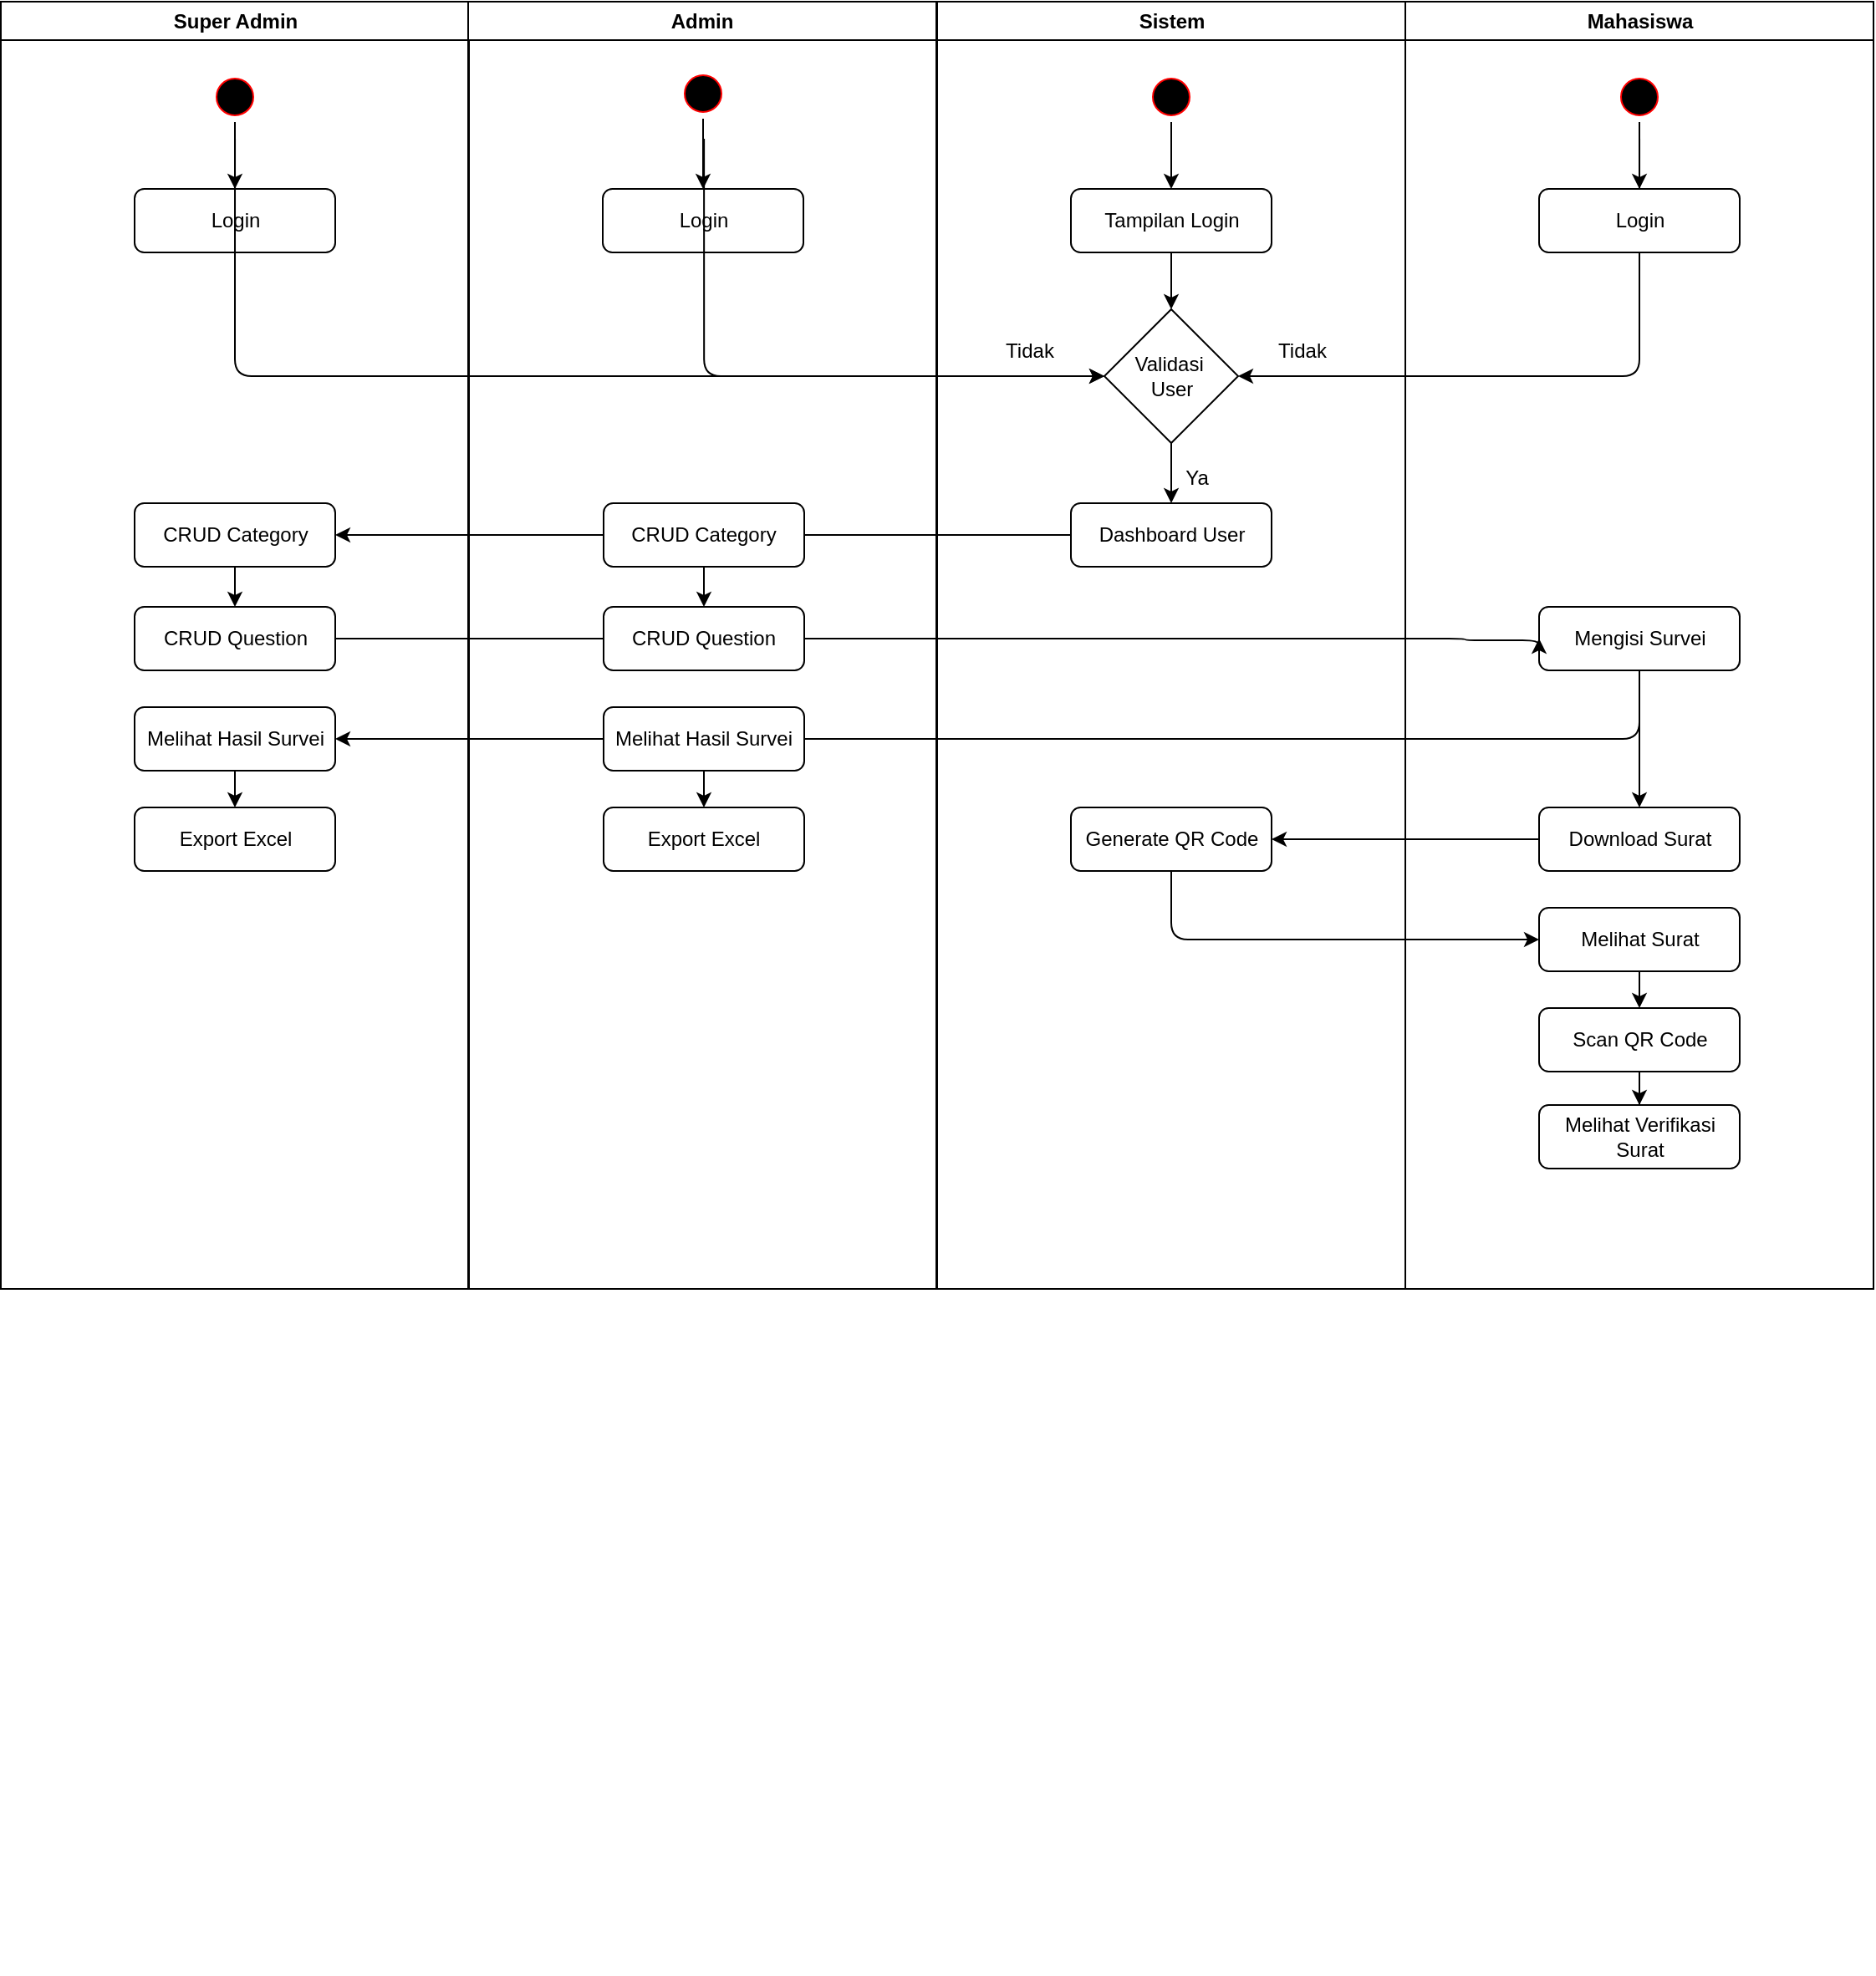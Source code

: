<mxfile version="27.0.3">
  <diagram name="Page-1" id="e7e014a7-5840-1c2e-5031-d8a46d1fe8dd">
    <mxGraphModel dx="2180" dy="1078" grid="1" gridSize="10" guides="1" tooltips="1" connect="1" arrows="1" fold="1" page="1" pageScale="1" pageWidth="1169" pageHeight="826" background="none" math="0" shadow="0">
      <root>
        <mxCell id="0" />
        <mxCell id="1" parent="0" />
        <mxCell id="RnohNFTsDg4OLMfb260g-79" value="" style="group" vertex="1" connectable="0" parent="1">
          <mxGeometry x="164.5" y="128" width="1120" height="1180" as="geometry" />
        </mxCell>
        <mxCell id="RnohNFTsDg4OLMfb260g-80" value="" style="group" vertex="1" connectable="0" parent="RnohNFTsDg4OLMfb260g-79">
          <mxGeometry width="1120" height="1180" as="geometry" />
        </mxCell>
        <mxCell id="2" value="Super Admin" style="swimlane;whiteSpace=wrap" parent="RnohNFTsDg4OLMfb260g-80" vertex="1">
          <mxGeometry width="280" height="770" as="geometry" />
        </mxCell>
        <mxCell id="RnohNFTsDg4OLMfb260g-60" value="" style="edgeStyle=orthogonalEdgeStyle;rounded=0;orthogonalLoop=1;jettySize=auto;html=1;" edge="1" parent="2" source="RnohNFTsDg4OLMfb260g-61" target="RnohNFTsDg4OLMfb260g-62">
          <mxGeometry relative="1" as="geometry" />
        </mxCell>
        <mxCell id="RnohNFTsDg4OLMfb260g-61" value="" style="ellipse;shape=startState;fillColor=#000000;strokeColor=#ff0000;" vertex="1" parent="2">
          <mxGeometry x="125" y="42" width="30" height="30" as="geometry" />
        </mxCell>
        <mxCell id="RnohNFTsDg4OLMfb260g-62" value="Login" style="rounded=1;whiteSpace=wrap;html=1;" vertex="1" parent="2">
          <mxGeometry x="80" y="112" width="120" height="38" as="geometry" />
        </mxCell>
        <mxCell id="RnohNFTsDg4OLMfb260g-102" value="" style="edgeStyle=orthogonalEdgeStyle;rounded=0;orthogonalLoop=1;jettySize=auto;html=1;" edge="1" source="RnohNFTsDg4OLMfb260g-103" target="RnohNFTsDg4OLMfb260g-104" parent="2">
          <mxGeometry relative="1" as="geometry" />
        </mxCell>
        <mxCell id="RnohNFTsDg4OLMfb260g-105" value="" style="edgeStyle=orthogonalEdgeStyle;rounded=0;orthogonalLoop=1;jettySize=auto;html=1;" edge="1" source="RnohNFTsDg4OLMfb260g-106" target="RnohNFTsDg4OLMfb260g-107" parent="2">
          <mxGeometry relative="1" as="geometry" />
        </mxCell>
        <mxCell id="RnohNFTsDg4OLMfb260g-103" value="CRUD Category" style="rounded=1;whiteSpace=wrap;html=1;" vertex="1" parent="2">
          <mxGeometry x="80" y="300" width="120" height="38" as="geometry" />
        </mxCell>
        <mxCell id="RnohNFTsDg4OLMfb260g-104" value="CRUD Question" style="rounded=1;whiteSpace=wrap;html=1;" vertex="1" parent="2">
          <mxGeometry x="80" y="362" width="120" height="38" as="geometry" />
        </mxCell>
        <mxCell id="RnohNFTsDg4OLMfb260g-106" value="Melihat Hasil Survei" style="rounded=1;whiteSpace=wrap;html=1;" vertex="1" parent="2">
          <mxGeometry x="80" y="422" width="120" height="38" as="geometry" />
        </mxCell>
        <mxCell id="RnohNFTsDg4OLMfb260g-107" value="Export Excel" style="rounded=1;whiteSpace=wrap;html=1;" vertex="1" parent="2">
          <mxGeometry x="80" y="482" width="120" height="38" as="geometry" />
        </mxCell>
        <mxCell id="3" value="Admin" style="swimlane;whiteSpace=wrap" parent="RnohNFTsDg4OLMfb260g-80" vertex="1">
          <mxGeometry x="279.5" width="280" height="770" as="geometry" />
        </mxCell>
        <mxCell id="RnohNFTsDg4OLMfb260g-53" value="" style="edgeStyle=orthogonalEdgeStyle;rounded=0;orthogonalLoop=1;jettySize=auto;html=1;" edge="1" parent="3" source="13" target="RnohNFTsDg4OLMfb260g-52">
          <mxGeometry relative="1" as="geometry" />
        </mxCell>
        <mxCell id="13" value="" style="ellipse;shape=startState;fillColor=#000000;strokeColor=#ff0000;" parent="3" vertex="1">
          <mxGeometry x="125.5" y="40" width="30" height="30" as="geometry" />
        </mxCell>
        <mxCell id="RnohNFTsDg4OLMfb260g-52" value="Login" style="rounded=1;whiteSpace=wrap;html=1;" vertex="1" parent="3">
          <mxGeometry x="80.5" y="112" width="120" height="38" as="geometry" />
        </mxCell>
        <mxCell id="RnohNFTsDg4OLMfb260g-83" value="" style="edgeStyle=orthogonalEdgeStyle;rounded=0;orthogonalLoop=1;jettySize=auto;html=1;" edge="1" parent="3" source="RnohNFTsDg4OLMfb260g-77" target="RnohNFTsDg4OLMfb260g-82">
          <mxGeometry relative="1" as="geometry" />
        </mxCell>
        <mxCell id="RnohNFTsDg4OLMfb260g-77" value="CRUD Category" style="rounded=1;whiteSpace=wrap;html=1;" vertex="1" parent="3">
          <mxGeometry x="81" y="300" width="120" height="38" as="geometry" />
        </mxCell>
        <mxCell id="RnohNFTsDg4OLMfb260g-82" value="CRUD Question" style="rounded=1;whiteSpace=wrap;html=1;" vertex="1" parent="3">
          <mxGeometry x="81" y="362" width="120" height="38" as="geometry" />
        </mxCell>
        <mxCell id="RnohNFTsDg4OLMfb260g-92" value="" style="edgeStyle=orthogonalEdgeStyle;rounded=0;orthogonalLoop=1;jettySize=auto;html=1;" edge="1" parent="3" source="RnohNFTsDg4OLMfb260g-88" target="RnohNFTsDg4OLMfb260g-91">
          <mxGeometry relative="1" as="geometry" />
        </mxCell>
        <mxCell id="RnohNFTsDg4OLMfb260g-88" value="Melihat Hasil Survei" style="rounded=1;whiteSpace=wrap;html=1;" vertex="1" parent="3">
          <mxGeometry x="81" y="422" width="120" height="38" as="geometry" />
        </mxCell>
        <mxCell id="RnohNFTsDg4OLMfb260g-91" value="Export Excel" style="rounded=1;whiteSpace=wrap;html=1;" vertex="1" parent="3">
          <mxGeometry x="81" y="482" width="120" height="38" as="geometry" />
        </mxCell>
        <mxCell id="4" value="Sistem" style="swimlane;whiteSpace=wrap" parent="RnohNFTsDg4OLMfb260g-80" vertex="1">
          <mxGeometry x="560" width="280" height="770" as="geometry" />
        </mxCell>
        <mxCell id="RnohNFTsDg4OLMfb260g-49" value="" style="edgeStyle=orthogonalEdgeStyle;rounded=0;orthogonalLoop=1;jettySize=auto;html=1;" edge="1" parent="4" source="RnohNFTsDg4OLMfb260g-47" target="RnohNFTsDg4OLMfb260g-48">
          <mxGeometry relative="1" as="geometry">
            <Array as="points">
              <mxPoint x="140" y="112" />
              <mxPoint x="140" y="112" />
            </Array>
          </mxGeometry>
        </mxCell>
        <mxCell id="RnohNFTsDg4OLMfb260g-47" value="" style="ellipse;shape=startState;fillColor=#000000;strokeColor=#ff0000;" vertex="1" parent="4">
          <mxGeometry x="125" y="42" width="30" height="30" as="geometry" />
        </mxCell>
        <mxCell id="RnohNFTsDg4OLMfb260g-48" value="Tampilan Login" style="rounded=1;whiteSpace=wrap;html=1;" vertex="1" parent="4">
          <mxGeometry x="80" y="112" width="120" height="38" as="geometry" />
        </mxCell>
        <mxCell id="RnohNFTsDg4OLMfb260g-70" value="" style="edgeStyle=orthogonalEdgeStyle;rounded=0;orthogonalLoop=1;jettySize=auto;html=1;" edge="1" parent="4" source="RnohNFTsDg4OLMfb260g-48" target="RnohNFTsDg4OLMfb260g-69">
          <mxGeometry relative="1" as="geometry">
            <mxPoint x="140.026" y="220" as="sourcePoint" />
          </mxGeometry>
        </mxCell>
        <mxCell id="RnohNFTsDg4OLMfb260g-76" value="" style="edgeStyle=orthogonalEdgeStyle;rounded=0;orthogonalLoop=1;jettySize=auto;html=1;" edge="1" parent="4" source="RnohNFTsDg4OLMfb260g-69" target="RnohNFTsDg4OLMfb260g-75">
          <mxGeometry relative="1" as="geometry" />
        </mxCell>
        <mxCell id="RnohNFTsDg4OLMfb260g-69" value="Validasi&amp;nbsp;&lt;div&gt;User&lt;/div&gt;" style="rhombus;whiteSpace=wrap;html=1;" vertex="1" parent="4">
          <mxGeometry x="100" y="184" width="80" height="80" as="geometry" />
        </mxCell>
        <mxCell id="RnohNFTsDg4OLMfb260g-67" style="edgeStyle=orthogonalEdgeStyle;rounded=1;orthogonalLoop=1;jettySize=auto;html=1;entryX=0;entryY=0.5;entryDx=0;entryDy=0;curved=0;" edge="1" parent="4" target="RnohNFTsDg4OLMfb260g-69">
          <mxGeometry relative="1" as="geometry">
            <mxPoint x="-139.447" y="82" as="sourcePoint" />
            <Array as="points">
              <mxPoint x="-139.5" y="224" />
            </Array>
          </mxGeometry>
        </mxCell>
        <mxCell id="RnohNFTsDg4OLMfb260g-66" style="edgeStyle=orthogonalEdgeStyle;rounded=1;orthogonalLoop=1;jettySize=auto;html=1;entryX=0;entryY=0.5;entryDx=0;entryDy=0;curved=0;" edge="1" parent="4" target="RnohNFTsDg4OLMfb260g-69">
          <mxGeometry relative="1" as="geometry">
            <mxPoint x="-419.974" y="82" as="sourcePoint" />
            <Array as="points">
              <mxPoint x="-419.5" y="224" />
            </Array>
          </mxGeometry>
        </mxCell>
        <mxCell id="RnohNFTsDg4OLMfb260g-68" style="edgeStyle=orthogonalEdgeStyle;rounded=1;orthogonalLoop=1;jettySize=auto;html=1;entryX=1;entryY=0.5;entryDx=0;entryDy=0;curved=0;" edge="1" parent="4" target="RnohNFTsDg4OLMfb260g-69">
          <mxGeometry relative="1" as="geometry">
            <mxPoint x="420.026" y="82" as="sourcePoint" />
            <Array as="points">
              <mxPoint x="420.5" y="224" />
            </Array>
          </mxGeometry>
        </mxCell>
        <mxCell id="RnohNFTsDg4OLMfb260g-72" value="Tidak" style="text;html=1;align=center;verticalAlign=middle;whiteSpace=wrap;rounded=0;" vertex="1" parent="4">
          <mxGeometry x="188" y="194" width="60" height="30" as="geometry" />
        </mxCell>
        <mxCell id="RnohNFTsDg4OLMfb260g-73" value="Tidak" style="text;html=1;align=center;verticalAlign=middle;whiteSpace=wrap;rounded=0;" vertex="1" parent="4">
          <mxGeometry x="25.5" y="194" width="60" height="30" as="geometry" />
        </mxCell>
        <mxCell id="RnohNFTsDg4OLMfb260g-74" value="Ya" style="text;html=1;align=center;verticalAlign=middle;whiteSpace=wrap;rounded=0;" vertex="1" parent="4">
          <mxGeometry x="125" y="270" width="60" height="30" as="geometry" />
        </mxCell>
        <mxCell id="RnohNFTsDg4OLMfb260g-75" value="Dashboard User" style="rounded=1;whiteSpace=wrap;html=1;" vertex="1" parent="4">
          <mxGeometry x="80" y="300" width="120" height="38" as="geometry" />
        </mxCell>
        <mxCell id="RnohNFTsDg4OLMfb260g-112" value="Generate QR Code" style="rounded=1;whiteSpace=wrap;html=1;" vertex="1" parent="4">
          <mxGeometry x="80" y="482" width="120" height="38" as="geometry" />
        </mxCell>
        <mxCell id="RnohNFTsDg4OLMfb260g-41" value="Mahasiswa" style="swimlane;whiteSpace=wrap" vertex="1" parent="RnohNFTsDg4OLMfb260g-80">
          <mxGeometry x="840" width="280" height="770" as="geometry" />
        </mxCell>
        <mxCell id="RnohNFTsDg4OLMfb260g-63" value="" style="edgeStyle=orthogonalEdgeStyle;rounded=0;orthogonalLoop=1;jettySize=auto;html=1;" edge="1" parent="RnohNFTsDg4OLMfb260g-41" source="RnohNFTsDg4OLMfb260g-64" target="RnohNFTsDg4OLMfb260g-65">
          <mxGeometry relative="1" as="geometry" />
        </mxCell>
        <mxCell id="RnohNFTsDg4OLMfb260g-64" value="" style="ellipse;shape=startState;fillColor=#000000;strokeColor=#ff0000;" vertex="1" parent="RnohNFTsDg4OLMfb260g-41">
          <mxGeometry x="125" y="42" width="30" height="30" as="geometry" />
        </mxCell>
        <mxCell id="RnohNFTsDg4OLMfb260g-65" value="Login" style="rounded=1;whiteSpace=wrap;html=1;" vertex="1" parent="RnohNFTsDg4OLMfb260g-41">
          <mxGeometry x="80" y="112" width="120" height="38" as="geometry" />
        </mxCell>
        <mxCell id="RnohNFTsDg4OLMfb260g-94" style="edgeStyle=orthogonalEdgeStyle;rounded=0;orthogonalLoop=1;jettySize=auto;html=1;" edge="1" parent="RnohNFTsDg4OLMfb260g-41" source="RnohNFTsDg4OLMfb260g-85" target="RnohNFTsDg4OLMfb260g-93">
          <mxGeometry relative="1" as="geometry" />
        </mxCell>
        <mxCell id="RnohNFTsDg4OLMfb260g-85" value="Mengisi Survei" style="rounded=1;whiteSpace=wrap;html=1;" vertex="1" parent="RnohNFTsDg4OLMfb260g-41">
          <mxGeometry x="80" y="362" width="120" height="38" as="geometry" />
        </mxCell>
        <mxCell id="RnohNFTsDg4OLMfb260g-93" value="Download Surat" style="rounded=1;whiteSpace=wrap;html=1;" vertex="1" parent="RnohNFTsDg4OLMfb260g-41">
          <mxGeometry x="80" y="482" width="120" height="38" as="geometry" />
        </mxCell>
        <mxCell id="RnohNFTsDg4OLMfb260g-99" style="edgeStyle=orthogonalEdgeStyle;rounded=0;orthogonalLoop=1;jettySize=auto;html=1;entryX=0.5;entryY=0;entryDx=0;entryDy=0;" edge="1" parent="RnohNFTsDg4OLMfb260g-41" source="RnohNFTsDg4OLMfb260g-95" target="RnohNFTsDg4OLMfb260g-97">
          <mxGeometry relative="1" as="geometry" />
        </mxCell>
        <mxCell id="RnohNFTsDg4OLMfb260g-95" value="Melihat Surat" style="rounded=1;whiteSpace=wrap;html=1;" vertex="1" parent="RnohNFTsDg4OLMfb260g-41">
          <mxGeometry x="80" y="542" width="120" height="38" as="geometry" />
        </mxCell>
        <mxCell id="RnohNFTsDg4OLMfb260g-101" style="edgeStyle=orthogonalEdgeStyle;rounded=0;orthogonalLoop=1;jettySize=auto;html=1;entryX=0.5;entryY=0;entryDx=0;entryDy=0;" edge="1" parent="RnohNFTsDg4OLMfb260g-41" source="RnohNFTsDg4OLMfb260g-97" target="RnohNFTsDg4OLMfb260g-100">
          <mxGeometry relative="1" as="geometry" />
        </mxCell>
        <mxCell id="RnohNFTsDg4OLMfb260g-97" value="Scan QR Code" style="rounded=1;whiteSpace=wrap;html=1;" vertex="1" parent="RnohNFTsDg4OLMfb260g-41">
          <mxGeometry x="80" y="602" width="120" height="38" as="geometry" />
        </mxCell>
        <mxCell id="RnohNFTsDg4OLMfb260g-100" value="Melihat Verifikasi Surat" style="rounded=1;whiteSpace=wrap;html=1;" vertex="1" parent="RnohNFTsDg4OLMfb260g-41">
          <mxGeometry x="80" y="660" width="120" height="38" as="geometry" />
        </mxCell>
        <mxCell id="RnohNFTsDg4OLMfb260g-81" style="edgeStyle=orthogonalEdgeStyle;rounded=0;orthogonalLoop=1;jettySize=auto;html=1;entryX=1;entryY=0.5;entryDx=0;entryDy=0;strokeColor=default;endArrow=none;startFill=0;" edge="1" parent="RnohNFTsDg4OLMfb260g-80" source="RnohNFTsDg4OLMfb260g-75" target="RnohNFTsDg4OLMfb260g-77">
          <mxGeometry relative="1" as="geometry" />
        </mxCell>
        <mxCell id="RnohNFTsDg4OLMfb260g-87" style="edgeStyle=orthogonalEdgeStyle;rounded=1;orthogonalLoop=1;jettySize=auto;html=1;entryX=0;entryY=0.5;entryDx=0;entryDy=0;curved=0;" edge="1" parent="RnohNFTsDg4OLMfb260g-80" source="RnohNFTsDg4OLMfb260g-82" target="RnohNFTsDg4OLMfb260g-85">
          <mxGeometry relative="1" as="geometry">
            <Array as="points">
              <mxPoint x="876" y="381" />
              <mxPoint x="920" y="382" />
            </Array>
          </mxGeometry>
        </mxCell>
        <mxCell id="RnohNFTsDg4OLMfb260g-90" style="edgeStyle=orthogonalEdgeStyle;rounded=1;orthogonalLoop=1;jettySize=auto;html=1;entryX=1;entryY=0.5;entryDx=0;entryDy=0;curved=0;endArrow=none;startFill=0;" edge="1" parent="RnohNFTsDg4OLMfb260g-80" source="RnohNFTsDg4OLMfb260g-85" target="RnohNFTsDg4OLMfb260g-88">
          <mxGeometry relative="1" as="geometry">
            <Array as="points">
              <mxPoint x="980" y="441" />
            </Array>
          </mxGeometry>
        </mxCell>
        <mxCell id="RnohNFTsDg4OLMfb260g-109" style="edgeStyle=orthogonalEdgeStyle;rounded=0;orthogonalLoop=1;jettySize=auto;html=1;entryX=1;entryY=0.5;entryDx=0;entryDy=0;" edge="1" parent="RnohNFTsDg4OLMfb260g-80" source="RnohNFTsDg4OLMfb260g-77" target="RnohNFTsDg4OLMfb260g-103">
          <mxGeometry relative="1" as="geometry" />
        </mxCell>
        <mxCell id="RnohNFTsDg4OLMfb260g-110" style="edgeStyle=orthogonalEdgeStyle;rounded=0;orthogonalLoop=1;jettySize=auto;html=1;endArrow=none;startFill=0;" edge="1" parent="RnohNFTsDg4OLMfb260g-80" source="RnohNFTsDg4OLMfb260g-104" target="RnohNFTsDg4OLMfb260g-82">
          <mxGeometry relative="1" as="geometry" />
        </mxCell>
        <mxCell id="RnohNFTsDg4OLMfb260g-111" style="edgeStyle=orthogonalEdgeStyle;rounded=0;orthogonalLoop=1;jettySize=auto;html=1;entryX=1;entryY=0.5;entryDx=0;entryDy=0;" edge="1" parent="RnohNFTsDg4OLMfb260g-80" source="RnohNFTsDg4OLMfb260g-88" target="RnohNFTsDg4OLMfb260g-106">
          <mxGeometry relative="1" as="geometry" />
        </mxCell>
        <mxCell id="RnohNFTsDg4OLMfb260g-113" style="edgeStyle=orthogonalEdgeStyle;rounded=0;orthogonalLoop=1;jettySize=auto;html=1;entryX=1;entryY=0.5;entryDx=0;entryDy=0;" edge="1" parent="RnohNFTsDg4OLMfb260g-80" source="RnohNFTsDg4OLMfb260g-93" target="RnohNFTsDg4OLMfb260g-112">
          <mxGeometry relative="1" as="geometry" />
        </mxCell>
        <mxCell id="RnohNFTsDg4OLMfb260g-114" style="edgeStyle=orthogonalEdgeStyle;rounded=1;orthogonalLoop=1;jettySize=auto;html=1;entryX=0;entryY=0.5;entryDx=0;entryDy=0;curved=0;" edge="1" parent="RnohNFTsDg4OLMfb260g-80" source="RnohNFTsDg4OLMfb260g-112" target="RnohNFTsDg4OLMfb260g-95">
          <mxGeometry relative="1" as="geometry">
            <Array as="points">
              <mxPoint x="700" y="561" />
            </Array>
          </mxGeometry>
        </mxCell>
      </root>
    </mxGraphModel>
  </diagram>
</mxfile>

